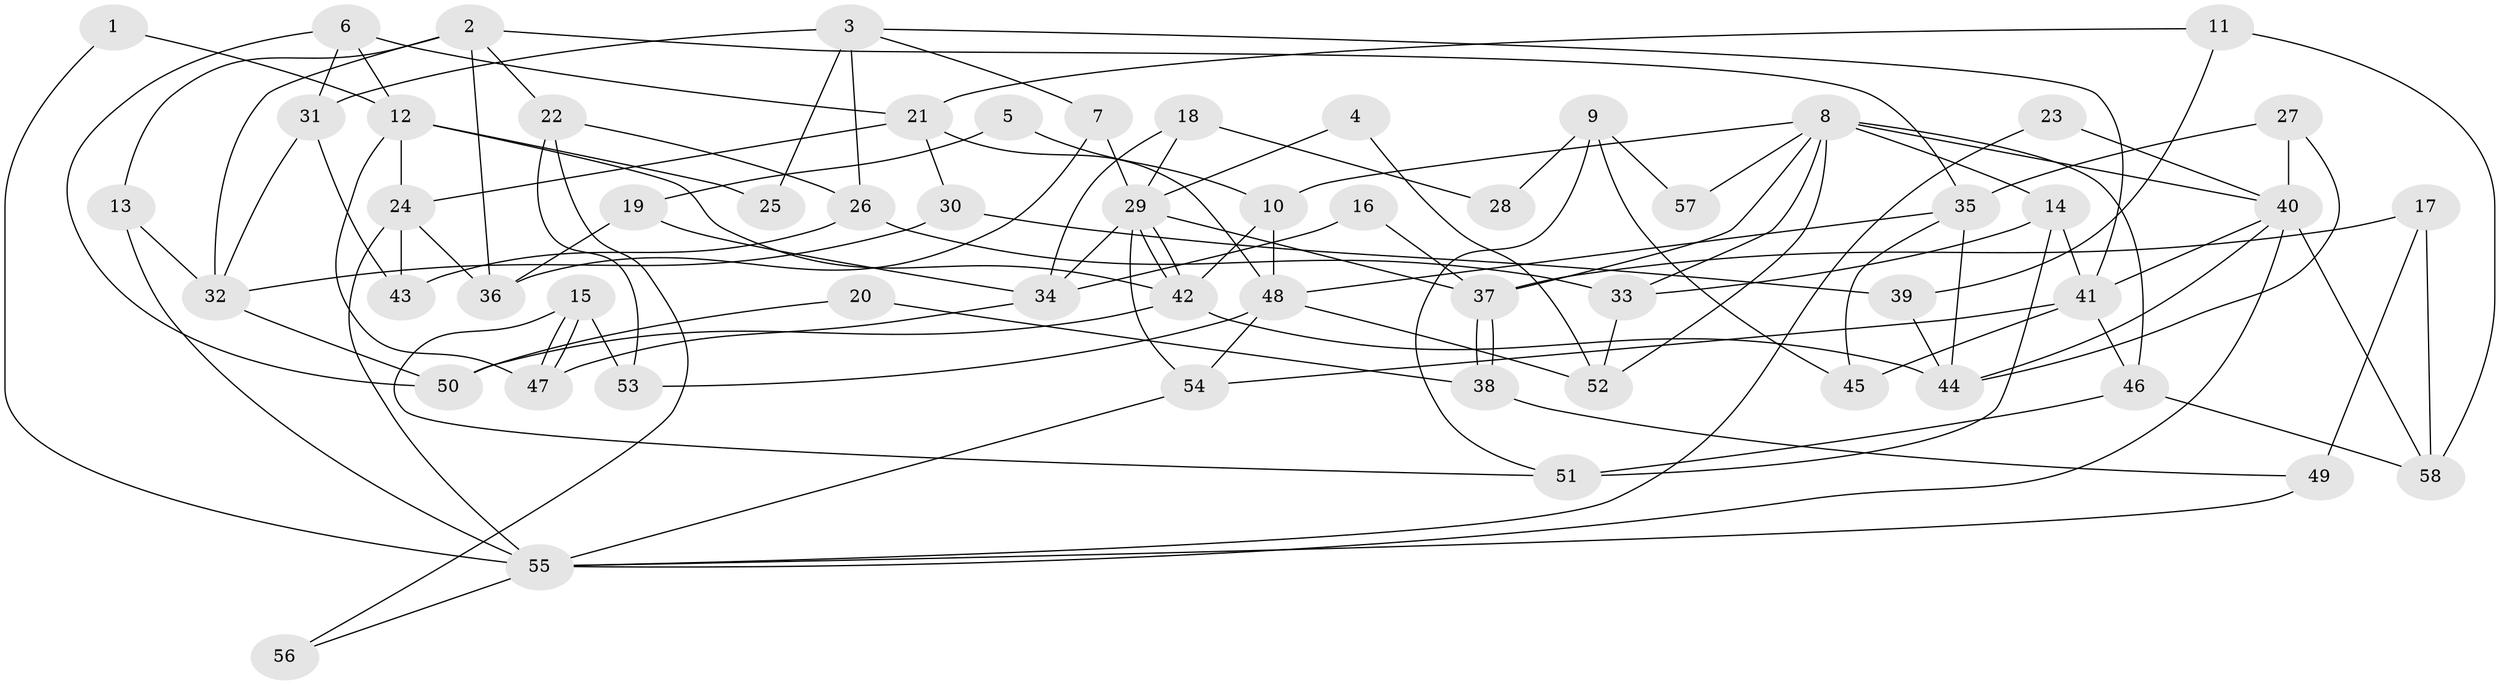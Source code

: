 // coarse degree distribution, {9: 0.06896551724137931, 7: 0.06896551724137931, 5: 0.13793103448275862, 10: 0.034482758620689655, 2: 0.27586206896551724, 12: 0.034482758620689655, 4: 0.13793103448275862, 8: 0.06896551724137931, 3: 0.13793103448275862, 6: 0.034482758620689655}
// Generated by graph-tools (version 1.1) at 2025/50/03/04/25 22:50:46]
// undirected, 58 vertices, 116 edges
graph export_dot {
  node [color=gray90,style=filled];
  1;
  2;
  3;
  4;
  5;
  6;
  7;
  8;
  9;
  10;
  11;
  12;
  13;
  14;
  15;
  16;
  17;
  18;
  19;
  20;
  21;
  22;
  23;
  24;
  25;
  26;
  27;
  28;
  29;
  30;
  31;
  32;
  33;
  34;
  35;
  36;
  37;
  38;
  39;
  40;
  41;
  42;
  43;
  44;
  45;
  46;
  47;
  48;
  49;
  50;
  51;
  52;
  53;
  54;
  55;
  56;
  57;
  58;
  1 -- 12;
  1 -- 55;
  2 -- 35;
  2 -- 13;
  2 -- 22;
  2 -- 32;
  2 -- 36;
  3 -- 31;
  3 -- 41;
  3 -- 7;
  3 -- 25;
  3 -- 26;
  4 -- 29;
  4 -- 52;
  5 -- 19;
  5 -- 10;
  6 -- 21;
  6 -- 50;
  6 -- 12;
  6 -- 31;
  7 -- 29;
  7 -- 36;
  8 -- 40;
  8 -- 37;
  8 -- 10;
  8 -- 14;
  8 -- 33;
  8 -- 46;
  8 -- 52;
  8 -- 57;
  9 -- 45;
  9 -- 51;
  9 -- 28;
  9 -- 57;
  10 -- 48;
  10 -- 42;
  11 -- 58;
  11 -- 39;
  11 -- 21;
  12 -- 42;
  12 -- 24;
  12 -- 25;
  12 -- 47;
  13 -- 32;
  13 -- 55;
  14 -- 33;
  14 -- 41;
  14 -- 51;
  15 -- 47;
  15 -- 47;
  15 -- 53;
  15 -- 51;
  16 -- 34;
  16 -- 37;
  17 -- 37;
  17 -- 58;
  17 -- 49;
  18 -- 34;
  18 -- 29;
  18 -- 28;
  19 -- 34;
  19 -- 36;
  20 -- 50;
  20 -- 38;
  21 -- 24;
  21 -- 30;
  21 -- 48;
  22 -- 26;
  22 -- 53;
  22 -- 56;
  23 -- 55;
  23 -- 40;
  24 -- 36;
  24 -- 43;
  24 -- 55;
  26 -- 33;
  26 -- 43;
  27 -- 44;
  27 -- 35;
  27 -- 40;
  29 -- 54;
  29 -- 42;
  29 -- 42;
  29 -- 34;
  29 -- 37;
  30 -- 32;
  30 -- 39;
  31 -- 43;
  31 -- 32;
  32 -- 50;
  33 -- 52;
  34 -- 47;
  35 -- 44;
  35 -- 48;
  35 -- 45;
  37 -- 38;
  37 -- 38;
  38 -- 49;
  39 -- 44;
  40 -- 41;
  40 -- 44;
  40 -- 55;
  40 -- 58;
  41 -- 46;
  41 -- 45;
  41 -- 54;
  42 -- 44;
  42 -- 50;
  46 -- 51;
  46 -- 58;
  48 -- 54;
  48 -- 52;
  48 -- 53;
  49 -- 55;
  54 -- 55;
  55 -- 56;
}
